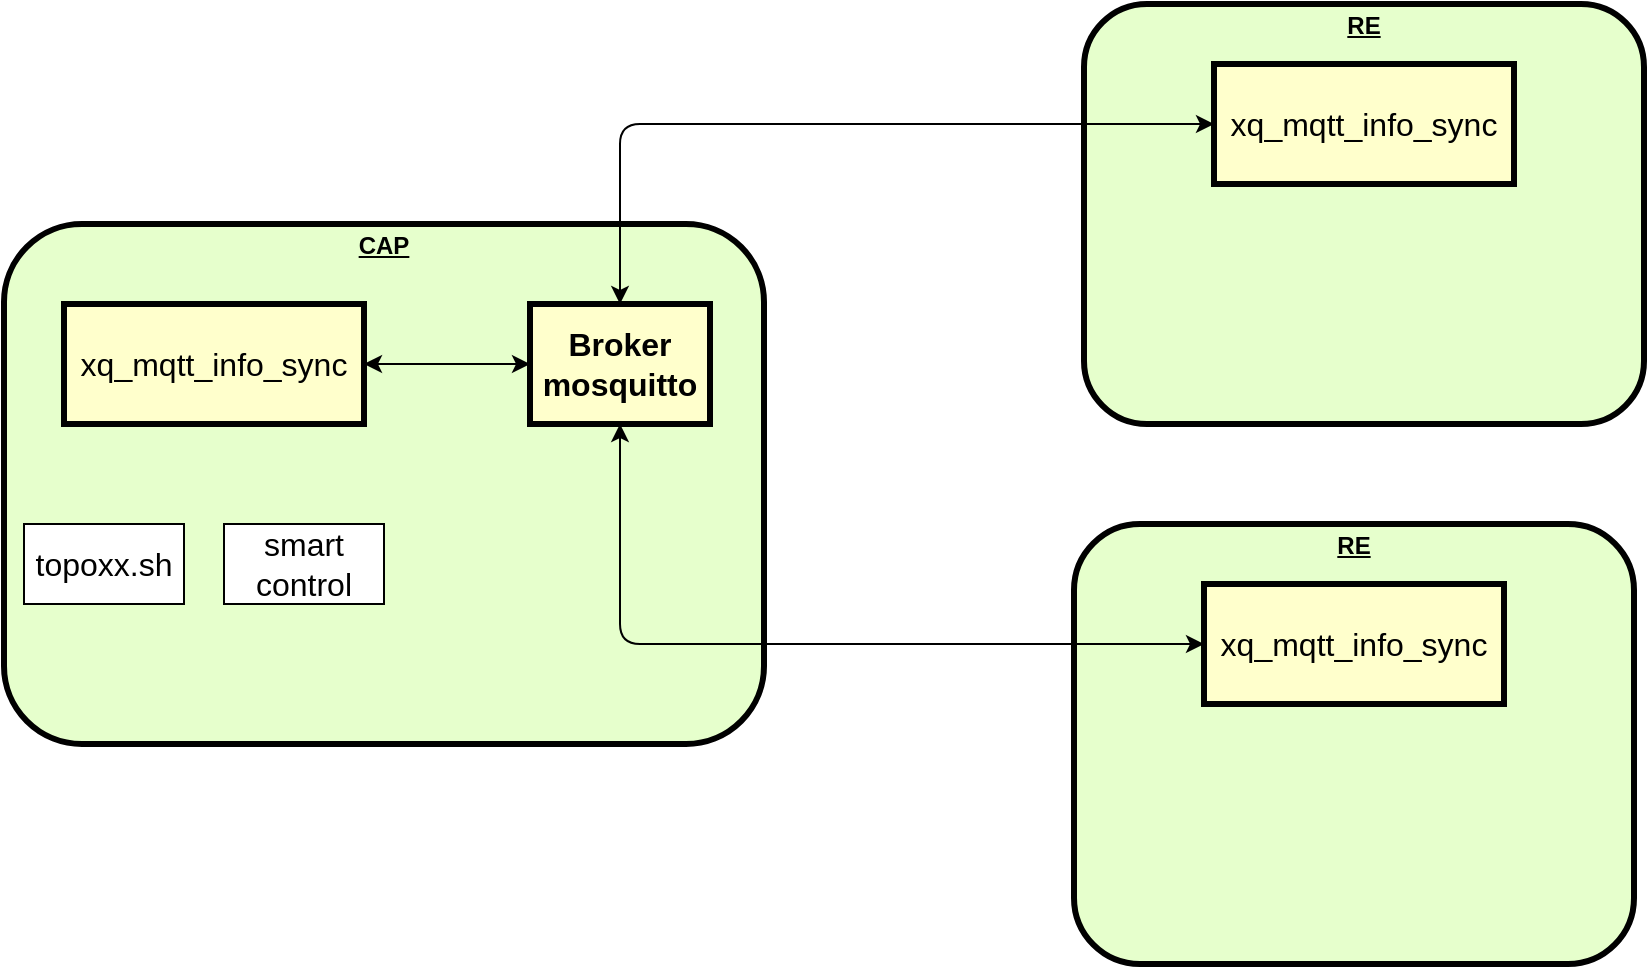 <mxfile version="14.5.1" type="device"><diagram name="Page-1" id="c7558073-3199-34d8-9f00-42111426c3f3"><mxGraphModel dx="1086" dy="1999" grid="1" gridSize="10" guides="1" tooltips="1" connect="1" arrows="1" fold="1" page="1" pageScale="1" pageWidth="826" pageHeight="1169" background="#ffffff" math="0" shadow="0"><root><mxCell id="0"/><mxCell id="1" parent="0"/><mxCell id="IqvIU0am30BftSxnf-lT-98" value="&lt;p style=&quot;margin: 0px ; margin-top: 4px ; text-align: center ; text-decoration: underline&quot;&gt;&lt;strong&gt;CAP&lt;/strong&gt;&lt;/p&gt;&lt;p style=&quot;margin: 0px ; margin-left: 8px&quot;&gt;&lt;br&gt;&lt;/p&gt;" style="verticalAlign=middle;align=center;overflow=fill;fontSize=12;fontFamily=Helvetica;html=1;rounded=1;fontStyle=1;strokeWidth=3;fillColor=#E6FFCC" vertex="1" parent="1"><mxGeometry x="60" y="80" width="380" height="260" as="geometry"/></mxCell><mxCell id="IqvIU0am30BftSxnf-lT-99" value="Broker&#10;mosquitto" style="whiteSpace=wrap;align=center;verticalAlign=middle;fontStyle=1;strokeWidth=3;fillColor=#FFFFCC;fontSize=16;" vertex="1" parent="1"><mxGeometry x="323" y="120" width="90" height="60" as="geometry"/></mxCell><mxCell id="IqvIU0am30BftSxnf-lT-100" value="&lt;p style=&quot;margin: 0px ; margin-top: 4px ; text-align: center ; text-decoration: underline&quot;&gt;RE&lt;/p&gt;&lt;p style=&quot;margin: 0px ; margin-left: 8px&quot;&gt;&lt;br&gt;&lt;/p&gt;" style="verticalAlign=middle;align=center;overflow=fill;fontSize=12;fontFamily=Helvetica;html=1;rounded=1;fontStyle=1;strokeWidth=3;fillColor=#E6FFCC" vertex="1" parent="1"><mxGeometry x="595" y="230" width="280" height="220" as="geometry"/></mxCell><mxCell id="IqvIU0am30BftSxnf-lT-101" value="&lt;p style=&quot;margin: 0px ; margin-top: 4px ; text-align: center ; text-decoration: underline&quot;&gt;RE&lt;/p&gt;&lt;p style=&quot;margin: 0px ; margin-left: 8px&quot;&gt;&lt;br&gt;&lt;/p&gt;" style="verticalAlign=middle;align=center;overflow=fill;fontSize=12;fontFamily=Helvetica;html=1;rounded=1;fontStyle=1;strokeWidth=3;fillColor=#E6FFCC" vertex="1" parent="1"><mxGeometry x="600" y="-30" width="280" height="210" as="geometry"/></mxCell><mxCell id="IqvIU0am30BftSxnf-lT-108" value="" style="edgeStyle=orthogonalEdgeStyle;curved=1;rounded=0;comic=0;sketch=0;orthogonalLoop=1;jettySize=auto;html=1;shadow=0;startArrow=classic;startFill=1;fontSize=16;" edge="1" parent="1" source="IqvIU0am30BftSxnf-lT-102" target="IqvIU0am30BftSxnf-lT-99"><mxGeometry relative="1" as="geometry"/></mxCell><mxCell id="IqvIU0am30BftSxnf-lT-102" value="xq_mqtt_info_sync" style="whiteSpace=wrap;align=center;verticalAlign=middle;fontStyle=0;strokeWidth=3;fillColor=#FFFFCC;fontSize=16;" vertex="1" parent="1"><mxGeometry x="90" y="120" width="150" height="60" as="geometry"/></mxCell><mxCell id="IqvIU0am30BftSxnf-lT-106" style="edgeStyle=orthogonalEdgeStyle;rounded=1;orthogonalLoop=1;jettySize=auto;html=1;exitX=0;exitY=0.5;exitDx=0;exitDy=0;entryX=0.5;entryY=0;entryDx=0;entryDy=0;fontSize=16;startArrow=classic;startFill=1;" edge="1" parent="1" source="IqvIU0am30BftSxnf-lT-103" target="IqvIU0am30BftSxnf-lT-99"><mxGeometry relative="1" as="geometry"/></mxCell><mxCell id="IqvIU0am30BftSxnf-lT-103" value="xq_mqtt_info_sync" style="whiteSpace=wrap;align=center;verticalAlign=middle;fontStyle=0;strokeWidth=3;fillColor=#FFFFCC;fontSize=16;" vertex="1" parent="1"><mxGeometry x="665" width="150" height="60" as="geometry"/></mxCell><mxCell id="IqvIU0am30BftSxnf-lT-107" style="edgeStyle=orthogonalEdgeStyle;orthogonalLoop=1;jettySize=auto;html=1;exitX=0;exitY=0.5;exitDx=0;exitDy=0;entryX=0.5;entryY=1;entryDx=0;entryDy=0;fontSize=16;startArrow=classic;startFill=1;sketch=0;shadow=0;comic=0;flowAnimation=0;rounded=1;" edge="1" parent="1" source="IqvIU0am30BftSxnf-lT-104" target="IqvIU0am30BftSxnf-lT-99"><mxGeometry relative="1" as="geometry"/></mxCell><mxCell id="IqvIU0am30BftSxnf-lT-104" value="xq_mqtt_info_sync" style="whiteSpace=wrap;align=center;verticalAlign=middle;fontStyle=0;strokeWidth=3;fillColor=#FFFFCC;fontSize=16;" vertex="1" parent="1"><mxGeometry x="660" y="260" width="150" height="60" as="geometry"/></mxCell><mxCell id="IqvIU0am30BftSxnf-lT-109" value="topoxx.sh" style="rounded=0;whiteSpace=wrap;html=1;fontSize=16;" vertex="1" parent="1"><mxGeometry x="70" y="230" width="80" height="40" as="geometry"/></mxCell><mxCell id="IqvIU0am30BftSxnf-lT-110" value="smart control" style="rounded=0;whiteSpace=wrap;html=1;fontSize=16;" vertex="1" parent="1"><mxGeometry x="170" y="230" width="80" height="40" as="geometry"/></mxCell></root></mxGraphModel></diagram></mxfile>